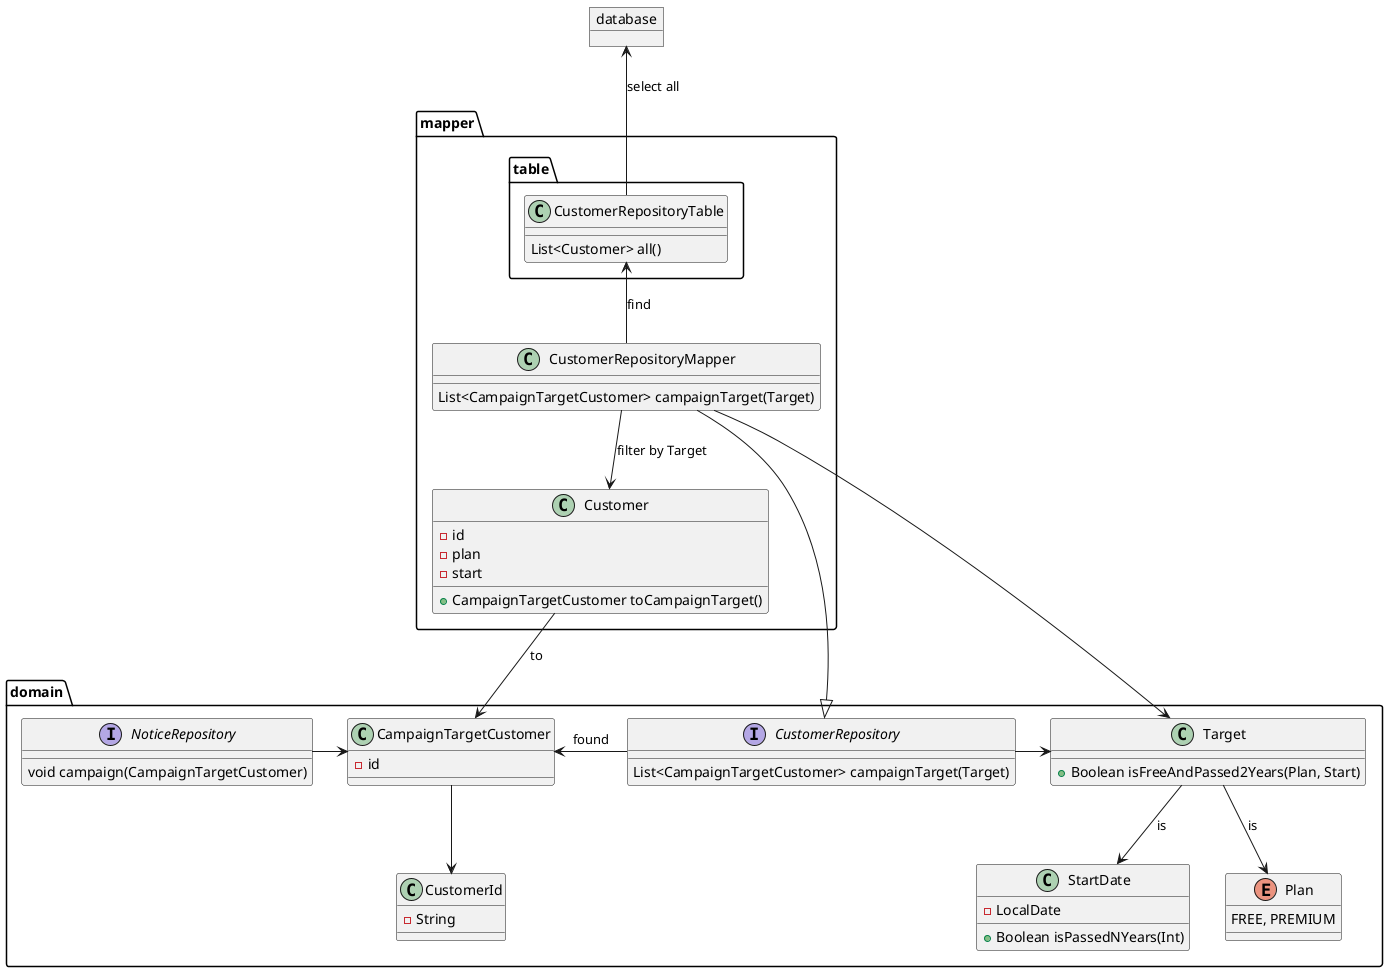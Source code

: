 @startuml

package domain {
  class CampaignTargetCustomer {
    - id
  }
  class CustomerId {
    - String
  }
  enum Plan {
    FREE, PREMIUM
  }
  class StartDate {
    - LocalDate
    + Boolean isPassedNYears(Int)
  }
  class Target {
    + Boolean isFreeAndPassed2Years(Plan, Start)
  }
  interface CustomerRepository {
    List<CampaignTargetCustomer> campaignTarget(Target)
  }
  interface NoticeRepository {
    void campaign(CampaignTargetCustomer)
  }

  CustomerRepository -left-> CampaignTargetCustomer : found
  NoticeRepository -right-> CampaignTargetCustomer
  CustomerRepository -right-> Target

  CampaignTargetCustomer -down-> CustomerId

  Target -down-> Plan : is
  Target -down-> StartDate : is
}

package mapper {
  class CustomerRepositoryMapper {
    List<CampaignTargetCustomer> campaignTarget(Target)
  }
  class Customer {
    - id
    - plan
    - start
    + CampaignTargetCustomer toCampaignTarget()
  }
  package table {
    class CustomerRepositoryTable {
      List<Customer> all()
    }
  }

  CustomerRepositoryMapper -down-> Target
  CustomerRepositoryMapper -up-> CustomerRepositoryTable : find
  CustomerRepositoryMapper --> Customer : filter by Target
  Customer -down-> CampaignTargetCustomer : to
}

object database

CustomerRepositoryMapper -down-|> CustomerRepository
CustomerRepositoryTable -up-> database : select all

@enduml
